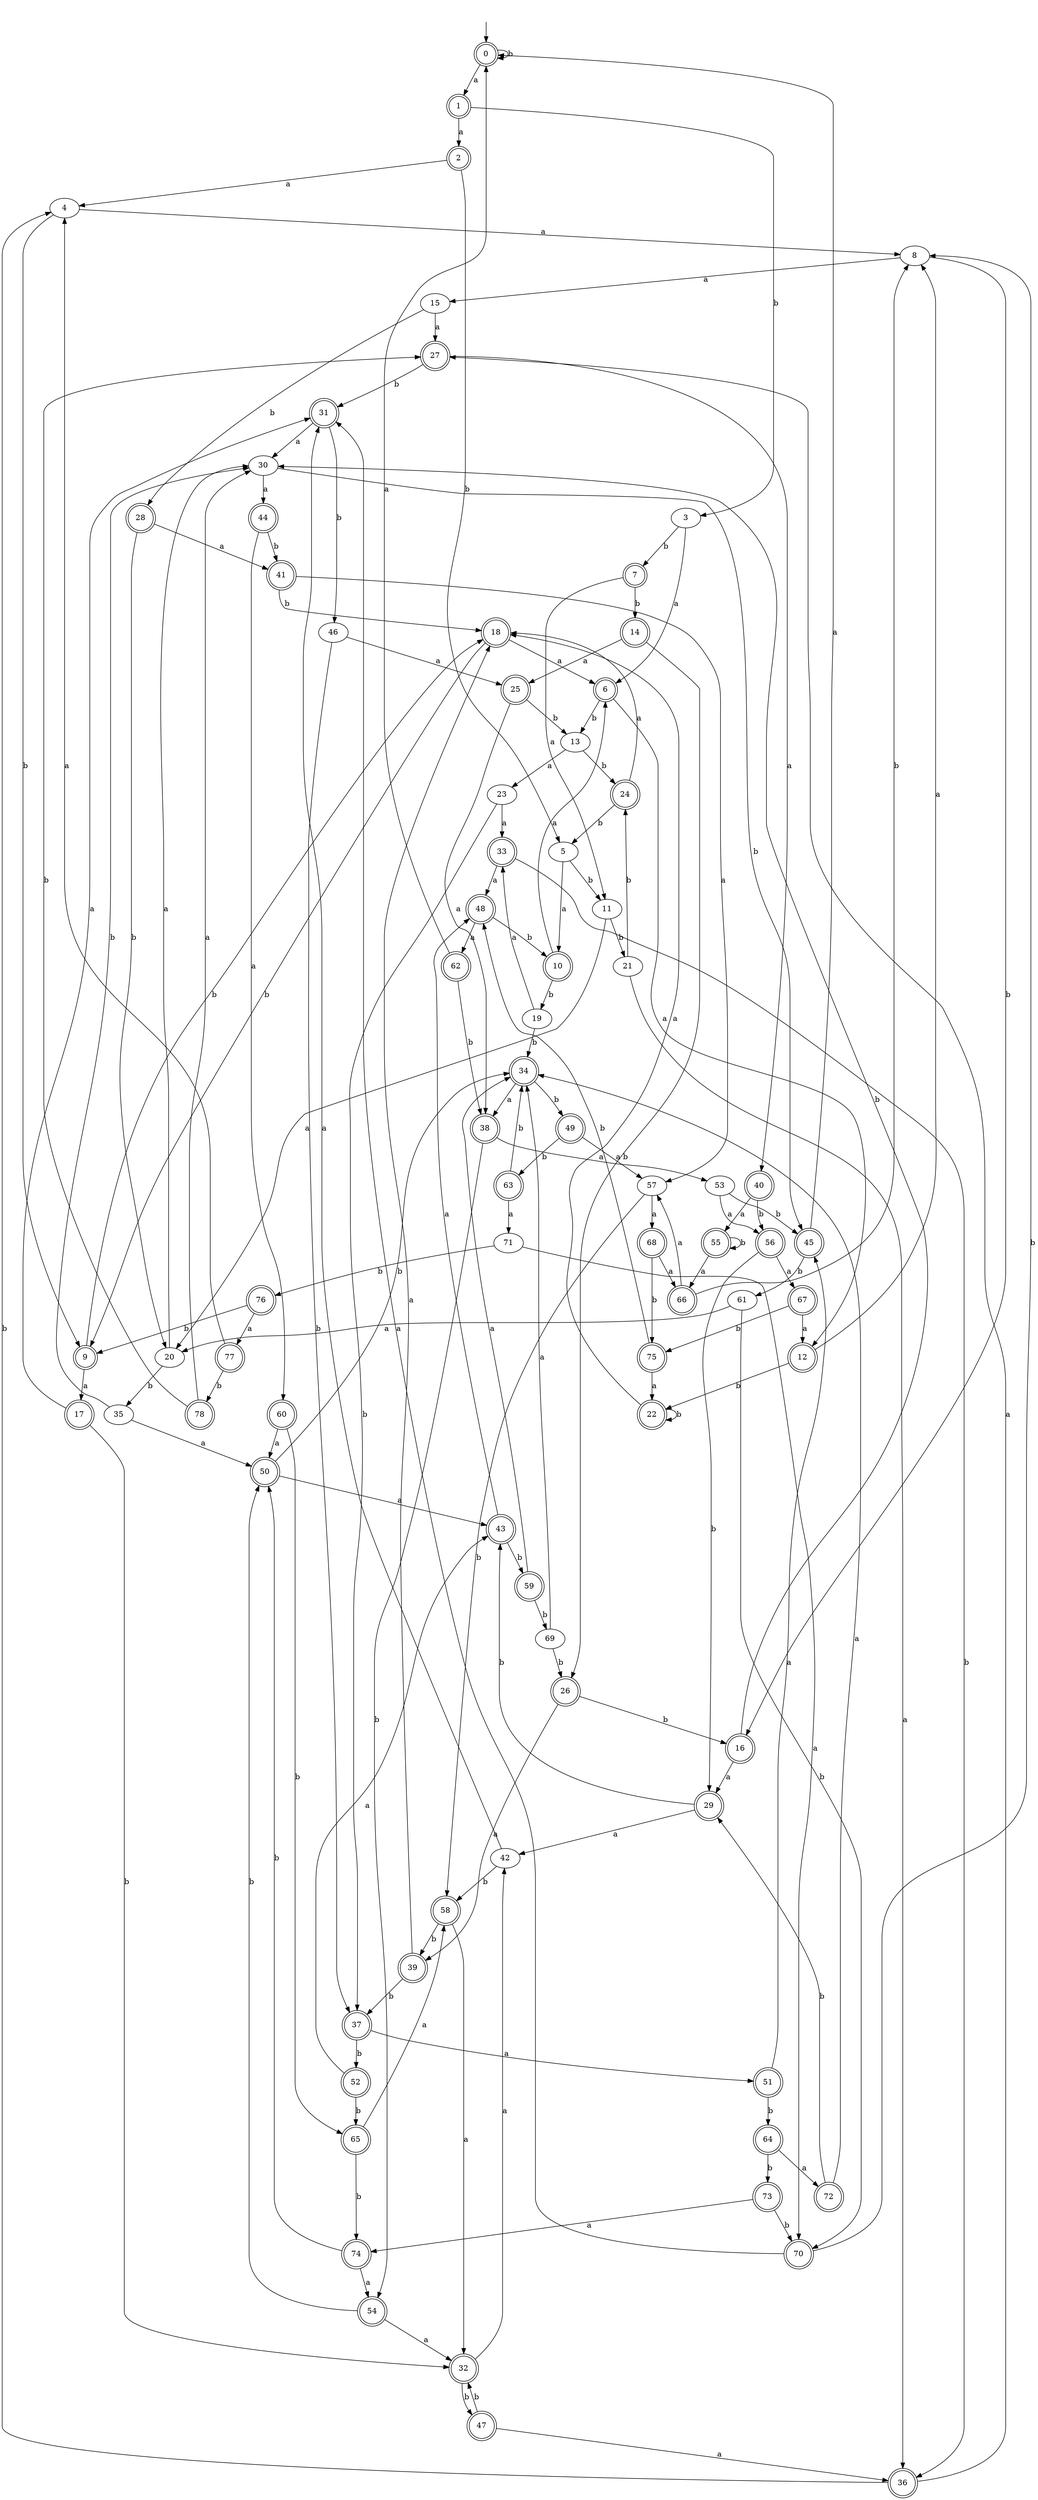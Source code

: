 digraph RandomDFA {
  __start0 [label="", shape=none];
  __start0 -> 0 [label=""];
  0 [shape=circle] [shape=doublecircle]
  0 -> 1 [label="a"]
  0 -> 0 [label="b"]
  1 [shape=doublecircle]
  1 -> 2 [label="a"]
  1 -> 3 [label="b"]
  2 [shape=doublecircle]
  2 -> 4 [label="a"]
  2 -> 5 [label="b"]
  3
  3 -> 6 [label="a"]
  3 -> 7 [label="b"]
  4
  4 -> 8 [label="a"]
  4 -> 9 [label="b"]
  5
  5 -> 10 [label="a"]
  5 -> 11 [label="b"]
  6 [shape=doublecircle]
  6 -> 12 [label="a"]
  6 -> 13 [label="b"]
  7 [shape=doublecircle]
  7 -> 11 [label="a"]
  7 -> 14 [label="b"]
  8
  8 -> 15 [label="a"]
  8 -> 16 [label="b"]
  9 [shape=doublecircle]
  9 -> 17 [label="a"]
  9 -> 18 [label="b"]
  10 [shape=doublecircle]
  10 -> 6 [label="a"]
  10 -> 19 [label="b"]
  11
  11 -> 20 [label="a"]
  11 -> 21 [label="b"]
  12 [shape=doublecircle]
  12 -> 8 [label="a"]
  12 -> 22 [label="b"]
  13
  13 -> 23 [label="a"]
  13 -> 24 [label="b"]
  14 [shape=doublecircle]
  14 -> 25 [label="a"]
  14 -> 26 [label="b"]
  15
  15 -> 27 [label="a"]
  15 -> 28 [label="b"]
  16 [shape=doublecircle]
  16 -> 29 [label="a"]
  16 -> 30 [label="b"]
  17 [shape=doublecircle]
  17 -> 31 [label="a"]
  17 -> 32 [label="b"]
  18 [shape=doublecircle]
  18 -> 6 [label="a"]
  18 -> 9 [label="b"]
  19
  19 -> 33 [label="a"]
  19 -> 34 [label="b"]
  20
  20 -> 30 [label="a"]
  20 -> 35 [label="b"]
  21
  21 -> 36 [label="a"]
  21 -> 24 [label="b"]
  22 [shape=doublecircle]
  22 -> 18 [label="a"]
  22 -> 22 [label="b"]
  23
  23 -> 33 [label="a"]
  23 -> 37 [label="b"]
  24 [shape=doublecircle]
  24 -> 18 [label="a"]
  24 -> 5 [label="b"]
  25 [shape=doublecircle]
  25 -> 38 [label="a"]
  25 -> 13 [label="b"]
  26 [shape=doublecircle]
  26 -> 39 [label="a"]
  26 -> 16 [label="b"]
  27 [shape=doublecircle]
  27 -> 40 [label="a"]
  27 -> 31 [label="b"]
  28 [shape=doublecircle]
  28 -> 41 [label="a"]
  28 -> 20 [label="b"]
  29 [shape=doublecircle]
  29 -> 42 [label="a"]
  29 -> 43 [label="b"]
  30
  30 -> 44 [label="a"]
  30 -> 45 [label="b"]
  31 [shape=doublecircle]
  31 -> 30 [label="a"]
  31 -> 46 [label="b"]
  32 [shape=doublecircle]
  32 -> 42 [label="a"]
  32 -> 47 [label="b"]
  33 [shape=doublecircle]
  33 -> 48 [label="a"]
  33 -> 36 [label="b"]
  34 [shape=doublecircle]
  34 -> 38 [label="a"]
  34 -> 49 [label="b"]
  35
  35 -> 50 [label="a"]
  35 -> 30 [label="b"]
  36 [shape=doublecircle]
  36 -> 27 [label="a"]
  36 -> 4 [label="b"]
  37 [shape=doublecircle]
  37 -> 51 [label="a"]
  37 -> 52 [label="b"]
  38 [shape=doublecircle]
  38 -> 53 [label="a"]
  38 -> 54 [label="b"]
  39 [shape=doublecircle]
  39 -> 18 [label="a"]
  39 -> 37 [label="b"]
  40 [shape=doublecircle]
  40 -> 55 [label="a"]
  40 -> 56 [label="b"]
  41 [shape=doublecircle]
  41 -> 57 [label="a"]
  41 -> 18 [label="b"]
  42
  42 -> 31 [label="a"]
  42 -> 58 [label="b"]
  43 [shape=doublecircle]
  43 -> 48 [label="a"]
  43 -> 59 [label="b"]
  44 [shape=doublecircle]
  44 -> 60 [label="a"]
  44 -> 41 [label="b"]
  45 [shape=doublecircle]
  45 -> 0 [label="a"]
  45 -> 61 [label="b"]
  46
  46 -> 25 [label="a"]
  46 -> 37 [label="b"]
  47 [shape=doublecircle]
  47 -> 36 [label="a"]
  47 -> 32 [label="b"]
  48 [shape=doublecircle]
  48 -> 62 [label="a"]
  48 -> 10 [label="b"]
  49 [shape=doublecircle]
  49 -> 57 [label="a"]
  49 -> 63 [label="b"]
  50 [shape=doublecircle]
  50 -> 43 [label="a"]
  50 -> 34 [label="b"]
  51 [shape=doublecircle]
  51 -> 45 [label="a"]
  51 -> 64 [label="b"]
  52 [shape=doublecircle]
  52 -> 43 [label="a"]
  52 -> 65 [label="b"]
  53
  53 -> 56 [label="a"]
  53 -> 45 [label="b"]
  54 [shape=doublecircle]
  54 -> 32 [label="a"]
  54 -> 50 [label="b"]
  55 [shape=doublecircle]
  55 -> 66 [label="a"]
  55 -> 55 [label="b"]
  56 [shape=doublecircle]
  56 -> 67 [label="a"]
  56 -> 29 [label="b"]
  57
  57 -> 68 [label="a"]
  57 -> 58 [label="b"]
  58 [shape=doublecircle]
  58 -> 32 [label="a"]
  58 -> 39 [label="b"]
  59 [shape=doublecircle]
  59 -> 34 [label="a"]
  59 -> 69 [label="b"]
  60 [shape=doublecircle]
  60 -> 50 [label="a"]
  60 -> 65 [label="b"]
  61
  61 -> 20 [label="a"]
  61 -> 70 [label="b"]
  62 [shape=doublecircle]
  62 -> 0 [label="a"]
  62 -> 38 [label="b"]
  63 [shape=doublecircle]
  63 -> 71 [label="a"]
  63 -> 34 [label="b"]
  64 [shape=doublecircle]
  64 -> 72 [label="a"]
  64 -> 73 [label="b"]
  65 [shape=doublecircle]
  65 -> 58 [label="a"]
  65 -> 74 [label="b"]
  66 [shape=doublecircle]
  66 -> 57 [label="a"]
  66 -> 8 [label="b"]
  67 [shape=doublecircle]
  67 -> 12 [label="a"]
  67 -> 75 [label="b"]
  68 [shape=doublecircle]
  68 -> 66 [label="a"]
  68 -> 75 [label="b"]
  69
  69 -> 34 [label="a"]
  69 -> 26 [label="b"]
  70 [shape=doublecircle]
  70 -> 31 [label="a"]
  70 -> 8 [label="b"]
  71
  71 -> 70 [label="a"]
  71 -> 76 [label="b"]
  72 [shape=doublecircle]
  72 -> 34 [label="a"]
  72 -> 29 [label="b"]
  73 [shape=doublecircle]
  73 -> 74 [label="a"]
  73 -> 70 [label="b"]
  74 [shape=doublecircle]
  74 -> 54 [label="a"]
  74 -> 50 [label="b"]
  75 [shape=doublecircle]
  75 -> 22 [label="a"]
  75 -> 48 [label="b"]
  76 [shape=doublecircle]
  76 -> 77 [label="a"]
  76 -> 9 [label="b"]
  77 [shape=doublecircle]
  77 -> 4 [label="a"]
  77 -> 78 [label="b"]
  78 [shape=doublecircle]
  78 -> 30 [label="a"]
  78 -> 27 [label="b"]
}
